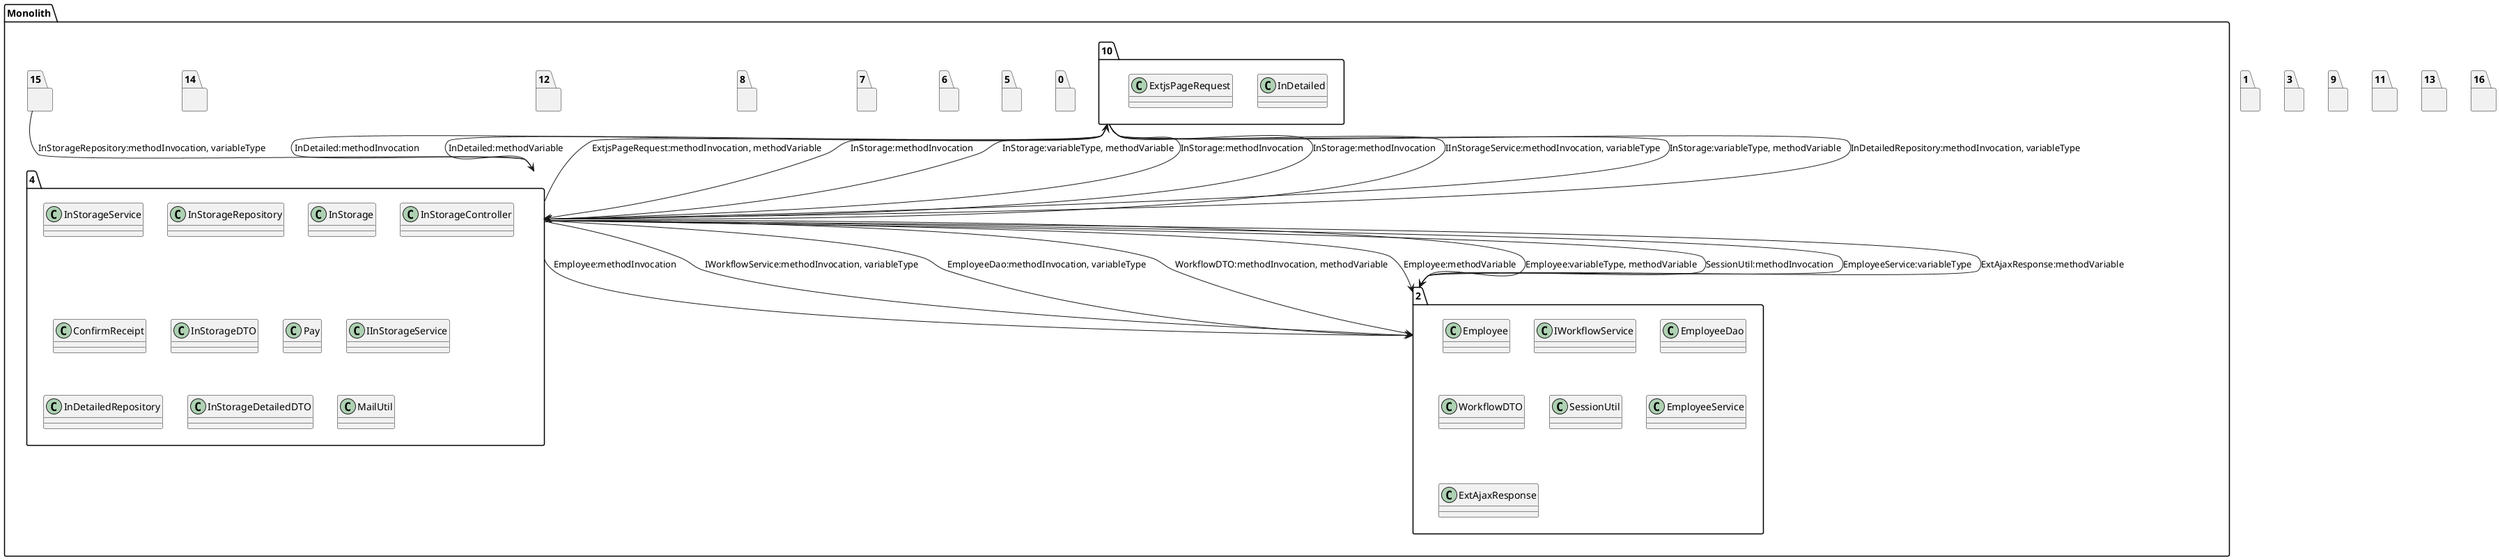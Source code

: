 @startuml
package "Monolith" {
package "4"{
class InStorageService
class InStorageRepository
class InStorage
class InStorageController
class ConfirmReceipt
class InStorageDTO
class Pay
class IInStorageService
class InDetailedRepository
class InStorageDetailedDTO
class MailUtil
}
package "0"{
}
package "2"{
class Employee
class IWorkflowService
class EmployeeDao
class WorkflowDTO
class Employee
class Employee
class SessionUtil
class EmployeeService
class ExtAjaxResponse
}
package "5"{
}
package "6"{
}
package "7"{
}
package "8"{
}
package "10"{
class InDetailed
class InDetailed
class ExtjsPageRequest
}
package "12"{
}
package "14"{
}
package "15"{
}
}
package "1"{
}
package "3"{
}
package "9"{
}
package "11"{
}
package "13"{
}
package "16"{
}
"4"-->"2":Employee:methodInvocation
"4"-->"2":IWorkflowService:methodInvocation, variableType
"4"-->"2":EmployeeDao:methodInvocation, variableType
"4"-->"2":WorkflowDTO:methodInvocation, methodVariable
"4"-->"2":Employee:methodVariable
"4"-->"2":Employee:variableType, methodVariable
"4"-->"2":SessionUtil:methodInvocation
"4"-->"2":EmployeeService:variableType
"4"-->"2":ExtAjaxResponse:methodVariable
"4"-->"10":InDetailed:methodInvocation
"4"-->"10":InDetailed:methodVariable
"4"-->"10":ExtjsPageRequest:methodInvocation, methodVariable
"10"-->"4":InStorage:methodInvocation
"10"-->"4":InStorage:variableType, methodVariable
"10"-->"4":InStorage:methodInvocation
"10"-->"4":InStorage:methodInvocation
"10"-->"4":IInStorageService:methodInvocation, variableType
"10"-->"4":InStorage:variableType, methodVariable
"10"-->"4":InDetailedRepository:methodInvocation, variableType
"15"-->"4":InStorageRepository:methodInvocation, variableType
@enduml